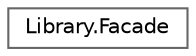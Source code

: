 digraph "Graphical Class Hierarchy"
{
 // INTERACTIVE_SVG=YES
 // LATEX_PDF_SIZE
  bgcolor="transparent";
  edge [fontname=Helvetica,fontsize=10,labelfontname=Helvetica,labelfontsize=10];
  node [fontname=Helvetica,fontsize=10,shape=box,height=0.2,width=0.4];
  rankdir="LR";
  Node0 [id="Node000000",label="Library.Facade",height=0.2,width=0.4,color="grey40", fillcolor="white", style="filled",URL="$classLibrary_1_1Facade.html",tooltip="Esta clase representa la fachada, la cual tiene los métodos escenciales para el funcionamiento del ch..."];
}
